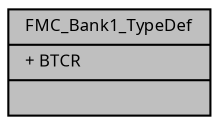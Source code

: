 digraph "FMC_Bank1_TypeDef"
{
  edge [fontname="Sans",fontsize="8",labelfontname="Sans",labelfontsize="8"];
  node [fontname="Sans",fontsize="8",shape=record];
  Node1 [label="{FMC_Bank1_TypeDef\n|+ BTCR\l|}",height=0.2,width=0.4,color="black", fillcolor="grey75", style="filled", fontcolor="black"];
}
